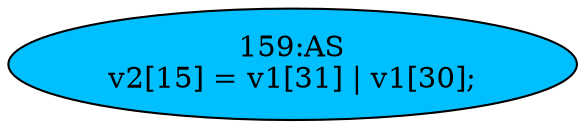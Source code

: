 strict digraph "" {
	node [label="\N"];
	"159:AS"	 [ast="<pyverilog.vparser.ast.Assign object at 0x7fee23010450>",
		def_var="['v2']",
		fillcolor=deepskyblue,
		label="159:AS
v2[15] = v1[31] | v1[30];",
		statements="[]",
		style=filled,
		typ=Assign,
		use_var="['v1', 'v1']"];
}
